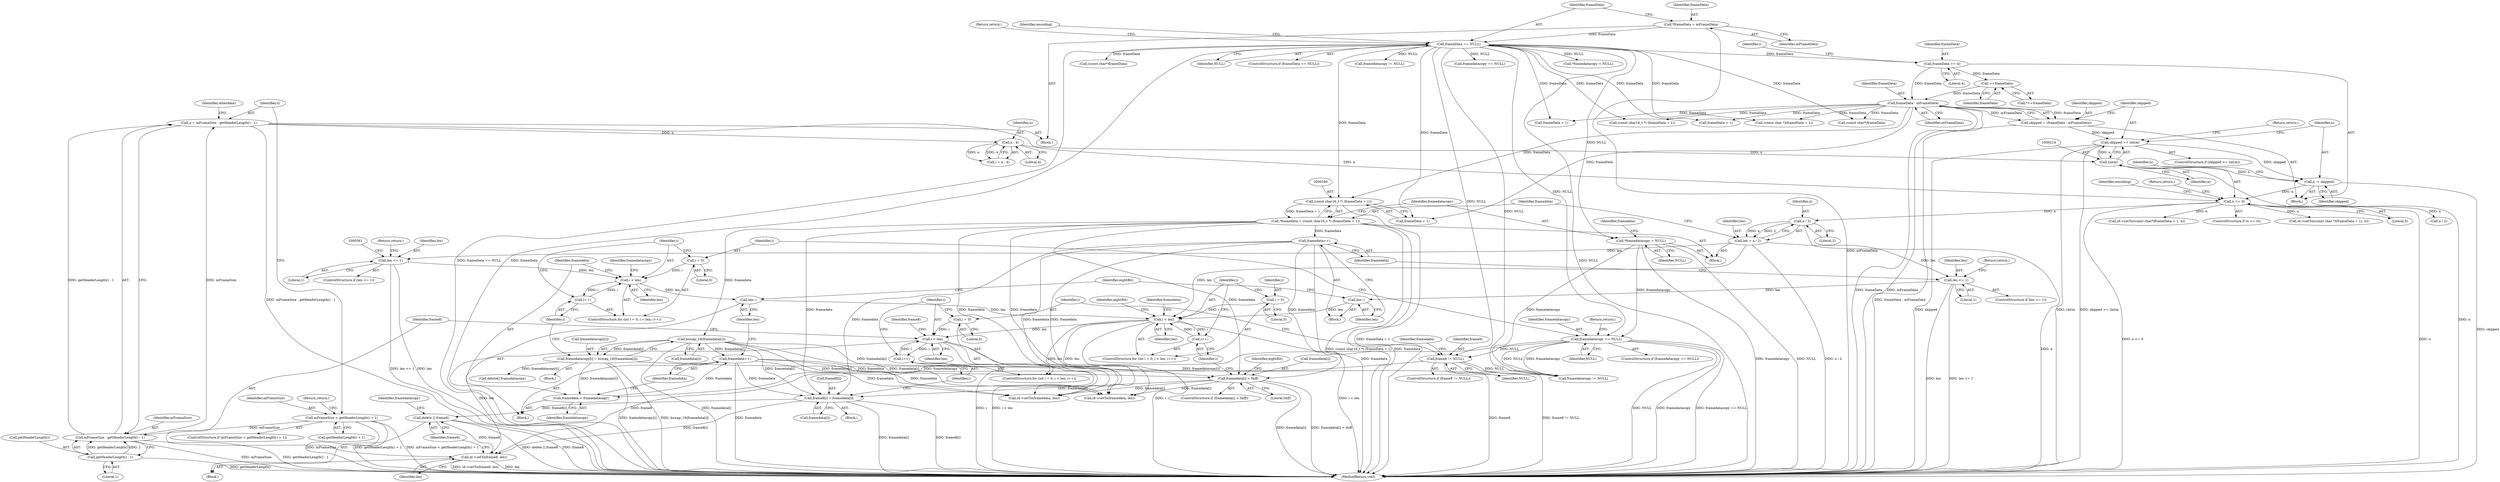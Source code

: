 digraph "0_Android_6d0249be2275fd4086783f259f4e2c54722a7c55_0@API" {
"1000474" [label="(Call,delete [] frame8)"];
"1000464" [label="(Call,frame8[i] = framedata[i])"];
"1000393" [label="(Call,framedata++)"];
"1000386" [label="(Call,bswap_16(framedata[i]))"];
"1000337" [label="(Call,*framedata = (const char16_t *) (frameData + 1))"];
"1000339" [label="(Call,(const char16_t *) (frameData + 1))"];
"1000116" [label="(Call,frameData == NULL)"];
"1000112" [label="(Call,*frameData = mFrameData)"];
"1000207" [label="(Call,frameData - mFrameData)"];
"1000184" [label="(Call,frameData += 4)"];
"1000201" [label="(Call,++frameData)"];
"1000390" [label="(Call,framedata = framedatacopy)"];
"1000382" [label="(Call,framedatacopy[i] = bswap_16(framedata[i]))"];
"1000366" [label="(Call,framedatacopy == NULL)"];
"1000345" [label="(Call,*framedatacopy = NULL)"];
"1000410" [label="(Call,framedata++)"];
"1000430" [label="(Call,framedata[i] > 0xff)"];
"1000471" [label="(Call,id->setTo(frame8, len))"];
"1000449" [label="(Call,frame8 != NULL)"];
"1000458" [label="(Call,i < len)"];
"1000461" [label="(Call,i++)"];
"1000455" [label="(Call,i = 0)"];
"1000423" [label="(Call,i < len)"];
"1000426" [label="(Call,i++)"];
"1000420" [label="(Call,i = 0)"];
"1000395" [label="(Call,len--)"];
"1000376" [label="(Call,i < len)"];
"1000379" [label="(Call,i++)"];
"1000373" [label="(Call,i = 0)"];
"1000355" [label="(Call,len <= 1)"];
"1000331" [label="(Call,len = n / 2)"];
"1000333" [label="(Call,n / 2)"];
"1000222" [label="(Call,n <= 0)"];
"1000218" [label="(Call,n -= skipped)"];
"1000211" [label="(Call,skipped >= (int)n)"];
"1000205" [label="(Call,skipped = (frameData - mFrameData))"];
"1000213" [label="(Call,(int)n)"];
"1000190" [label="(Call,n - 4)"];
"1000174" [label="(Call,n = mFrameSize - getHeaderLength() - 1)"];
"1000176" [label="(Call,mFrameSize - getHeaderLength() - 1)"];
"1000166" [label="(Call,mFrameSize < getHeaderLength() + 1)"];
"1000178" [label="(Call,getHeaderLength() - 1)"];
"1000412" [label="(Call,len--)"];
"1000405" [label="(Call,len <= 1)"];
"1000205" [label="(Call,skipped = (frameData - mFrameData))"];
"1000457" [label="(Literal,0)"];
"1000287" [label="(Call,framedatacopy == NULL)"];
"1000333" [label="(Call,n / 2)"];
"1000217" [label="(Return,return;)"];
"1000185" [label="(Identifier,frameData)"];
"1000351" [label="(Identifier,framedata)"];
"1000429" [label="(ControlStructure,if (framedata[i] > 0xff))"];
"1000387" [label="(Call,framedata[i])"];
"1000465" [label="(Call,frame8[i])"];
"1000373" [label="(Call,i = 0)"];
"1000345" [label="(Call,*framedatacopy = NULL)"];
"1000395" [label="(Call,len--)"];
"1000422" [label="(Literal,0)"];
"1000346" [label="(Identifier,framedatacopy)"];
"1000413" [label="(Identifier,len)"];
"1000461" [label="(Call,i++)"];
"1000218" [label="(Call,n -= skipped)"];
"1000108" [label="(Block,)"];
"1000463" [label="(Block,)"];
"1000354" [label="(ControlStructure,if (len <= 1))"];
"1000357" [label="(Literal,1)"];
"1000377" [label="(Identifier,i)"];
"1000219" [label="(Identifier,n)"];
"1000186" [label="(Literal,4)"];
"1000374" [label="(Identifier,i)"];
"1000410" [label="(Call,framedata++)"];
"1000334" [label="(Identifier,n)"];
"1000177" [label="(Identifier,mFrameSize)"];
"1000404" [label="(ControlStructure,if (len <= 1))"];
"1000425" [label="(Identifier,len)"];
"1000478" [label="(Call,id->setTo(framedata, len))"];
"1000248" [label="(Call,frameData + 1)"];
"1000329" [label="(Block,)"];
"1000386" [label="(Call,bswap_16(framedata[i]))"];
"1000207" [label="(Call,frameData - mFrameData)"];
"1000392" [label="(Identifier,framedatacopy)"];
"1000384" [label="(Identifier,framedatacopy)"];
"1000114" [label="(Identifier,mFrameData)"];
"1000420" [label="(Call,i = 0)"];
"1000273" [label="(Call,*framedatacopy = NULL)"];
"1000407" [label="(Literal,1)"];
"1000375" [label="(Literal,0)"];
"1000191" [label="(Identifier,n)"];
"1000167" [label="(Identifier,mFrameSize)"];
"1000423" [label="(Call,i < len)"];
"1000488" [label="(Identifier,framedatacopy)"];
"1000172" [label="(Return,return;)"];
"1000464" [label="(Call,frame8[i] = framedata[i])"];
"1000458" [label="(Call,i < len)"];
"1000368" [label="(Identifier,NULL)"];
"1000371" [label="(ControlStructure,for (int i = 0; i < len; i++))"];
"1000190" [label="(Call,n - 4)"];
"1000451" [label="(Identifier,NULL)"];
"1000176" [label="(Call,mFrameSize - getHeaderLength() - 1)"];
"1000182" [label="(Identifier,otherdata)"];
"1000390" [label="(Call,framedata = framedatacopy)"];
"1000466" [label="(Identifier,frame8)"];
"1000441" [label="(Identifier,eightBit)"];
"1000367" [label="(Identifier,framedatacopy)"];
"1000491" [label="(Call,delete[] framedatacopy)"];
"1000211" [label="(Call,skipped >= (int)n)"];
"1000113" [label="(Identifier,frameData)"];
"1000120" [label="(Return,return;)"];
"1000432" [label="(Identifier,framedata)"];
"1000493" [label="(MethodReturn,void)"];
"1000366" [label="(Call,framedatacopy == NULL)"];
"1000353" [label="(Block,)"];
"1000437" [label="(Identifier,eightBit)"];
"1000200" [label="(Call,*++frameData)"];
"1000383" [label="(Call,framedatacopy[i])"];
"1000267" [label="(Call,(const char16_t *) (frameData + 1))"];
"1000337" [label="(Call,*framedata = (const char16_t *) (frameData + 1))"];
"1000462" [label="(Identifier,i)"];
"1000160" [label="(Call,(const char*)frameData)"];
"1000382" [label="(Call,framedatacopy[i] = bswap_16(framedata[i]))"];
"1000232" [label="(Call,id->setTo((const char*)frameData + 1, n))"];
"1000222" [label="(Call,n <= 0)"];
"1000221" [label="(ControlStructure,if (n <= 0))"];
"1000165" [label="(ControlStructure,if (mFrameSize < getHeaderLength() + 1))"];
"1000341" [label="(Call,frameData + 1)"];
"1000370" [label="(Return,return;)"];
"1000359" [label="(Return,return;)"];
"1000456" [label="(Identifier,i)"];
"1000393" [label="(Call,framedata++)"];
"1000431" [label="(Call,framedata[i])"];
"1000474" [label="(Call,delete [] frame8)"];
"1000376" [label="(Call,i < len)"];
"1000430" [label="(Call,framedata[i] > 0xff)"];
"1000188" [label="(Call,i = n - 4)"];
"1000339" [label="(Call,(const char16_t *) (frameData + 1))"];
"1000168" [label="(Call,getHeaderLength() + 1)"];
"1000479" [label="(Identifier,framedata)"];
"1000379" [label="(Call,i++)"];
"1000234" [label="(Call,(const char*)frameData)"];
"1000416" [label="(Identifier,eightBit)"];
"1000226" [label="(Return,return;)"];
"1000206" [label="(Identifier,skipped)"];
"1000192" [label="(Literal,4)"];
"1000471" [label="(Call,id->setTo(frame8, len))"];
"1000209" [label="(Identifier,mFrameData)"];
"1000427" [label="(Identifier,i)"];
"1000411" [label="(Identifier,framedata)"];
"1000180" [label="(Literal,1)"];
"1000335" [label="(Literal,2)"];
"1000449" [label="(Call,frame8 != NULL)"];
"1000116" [label="(Call,frameData == NULL)"];
"1000424" [label="(Identifier,i)"];
"1000356" [label="(Identifier,len)"];
"1000381" [label="(Block,)"];
"1000118" [label="(Identifier,NULL)"];
"1000412" [label="(Call,len--)"];
"1000455" [label="(Call,i = 0)"];
"1000115" [label="(ControlStructure,if (frameData == NULL))"];
"1000215" [label="(Identifier,n)"];
"1000338" [label="(Identifier,framedata)"];
"1000347" [label="(Identifier,NULL)"];
"1000468" [label="(Call,framedata[i])"];
"1000210" [label="(ControlStructure,if (skipped >= (int)n))"];
"1000391" [label="(Identifier,framedata)"];
"1000421" [label="(Identifier,i)"];
"1000331" [label="(Call,len = n / 2)"];
"1000403" [label="(Block,)"];
"1000434" [label="(Literal,0xff)"];
"1000418" [label="(ControlStructure,for (int i = 0; i < len; i++))"];
"1000459" [label="(Identifier,i)"];
"1000201" [label="(Call,++frameData)"];
"1000220" [label="(Identifier,skipped)"];
"1000189" [label="(Identifier,i)"];
"1000269" [label="(Call,frameData + 1)"];
"1000448" [label="(ControlStructure,if (frame8 != NULL))"];
"1000246" [label="(Call,(const char *)(frameData + 1))"];
"1000245" [label="(Call,id->setTo((const char *)(frameData + 1), n))"];
"1000450" [label="(Identifier,frame8)"];
"1000112" [label="(Call,*frameData = mFrameData)"];
"1000380" [label="(Identifier,i)"];
"1000208" [label="(Identifier,frameData)"];
"1000261" [label="(Call,n / 2)"];
"1000117" [label="(Identifier,frameData)"];
"1000318" [label="(Call,framedatacopy != NULL)"];
"1000229" [label="(Identifier,encoding)"];
"1000365" [label="(ControlStructure,if (framedatacopy == NULL))"];
"1000175" [label="(Identifier,n)"];
"1000426" [label="(Call,i++)"];
"1000179" [label="(Call,getHeaderLength())"];
"1000475" [label="(Identifier,frame8)"];
"1000394" [label="(Identifier,framedata)"];
"1000409" [label="(Return,return;)"];
"1000224" [label="(Literal,0)"];
"1000174" [label="(Call,n = mFrameSize - getHeaderLength() - 1)"];
"1000483" [label="(Call,id->setTo(framedata, len))"];
"1000472" [label="(Identifier,frame8)"];
"1000453" [label="(ControlStructure,for (int i = 0; i < len; i++))"];
"1000166" [label="(Call,mFrameSize < getHeaderLength() + 1)"];
"1000202" [label="(Identifier,frameData)"];
"1000355" [label="(Call,len <= 1)"];
"1000406" [label="(Identifier,len)"];
"1000178" [label="(Call,getHeaderLength() - 1)"];
"1000378" [label="(Identifier,len)"];
"1000213" [label="(Call,(int)n)"];
"1000405" [label="(Call,len <= 1)"];
"1000473" [label="(Identifier,len)"];
"1000396" [label="(Identifier,len)"];
"1000212" [label="(Identifier,skipped)"];
"1000487" [label="(Call,framedatacopy != NULL)"];
"1000460" [label="(Identifier,len)"];
"1000332" [label="(Identifier,len)"];
"1000123" [label="(Identifier,encoding)"];
"1000184" [label="(Call,frameData += 4)"];
"1000223" [label="(Identifier,n)"];
"1000183" [label="(Block,)"];
"1000452" [label="(Block,)"];
"1000474" -> "1000452"  [label="AST: "];
"1000474" -> "1000475"  [label="CFG: "];
"1000475" -> "1000474"  [label="AST: "];
"1000488" -> "1000474"  [label="CFG: "];
"1000474" -> "1000493"  [label="DDG: delete [] frame8"];
"1000474" -> "1000493"  [label="DDG: frame8"];
"1000464" -> "1000474"  [label="DDG: frame8[i]"];
"1000471" -> "1000474"  [label="DDG: frame8"];
"1000464" -> "1000463"  [label="AST: "];
"1000464" -> "1000468"  [label="CFG: "];
"1000465" -> "1000464"  [label="AST: "];
"1000468" -> "1000464"  [label="AST: "];
"1000462" -> "1000464"  [label="CFG: "];
"1000464" -> "1000493"  [label="DDG: frame8[i]"];
"1000464" -> "1000493"  [label="DDG: framedata[i]"];
"1000393" -> "1000464"  [label="DDG: framedata"];
"1000410" -> "1000464"  [label="DDG: framedata"];
"1000337" -> "1000464"  [label="DDG: framedata"];
"1000386" -> "1000464"  [label="DDG: framedata[i]"];
"1000430" -> "1000464"  [label="DDG: framedata[i]"];
"1000464" -> "1000471"  [label="DDG: frame8[i]"];
"1000393" -> "1000353"  [label="AST: "];
"1000393" -> "1000394"  [label="CFG: "];
"1000394" -> "1000393"  [label="AST: "];
"1000396" -> "1000393"  [label="CFG: "];
"1000393" -> "1000493"  [label="DDG: framedata"];
"1000386" -> "1000393"  [label="DDG: framedata[i]"];
"1000390" -> "1000393"  [label="DDG: framedata"];
"1000393" -> "1000430"  [label="DDG: framedata"];
"1000393" -> "1000478"  [label="DDG: framedata"];
"1000393" -> "1000483"  [label="DDG: framedata"];
"1000386" -> "1000382"  [label="AST: "];
"1000386" -> "1000387"  [label="CFG: "];
"1000387" -> "1000386"  [label="AST: "];
"1000382" -> "1000386"  [label="CFG: "];
"1000386" -> "1000493"  [label="DDG: framedata[i]"];
"1000386" -> "1000382"  [label="DDG: framedata[i]"];
"1000337" -> "1000386"  [label="DDG: framedata"];
"1000386" -> "1000430"  [label="DDG: framedata[i]"];
"1000386" -> "1000478"  [label="DDG: framedata[i]"];
"1000386" -> "1000483"  [label="DDG: framedata[i]"];
"1000337" -> "1000329"  [label="AST: "];
"1000337" -> "1000339"  [label="CFG: "];
"1000338" -> "1000337"  [label="AST: "];
"1000339" -> "1000337"  [label="AST: "];
"1000346" -> "1000337"  [label="CFG: "];
"1000337" -> "1000493"  [label="DDG: (const char16_t *) (frameData + 1)"];
"1000337" -> "1000493"  [label="DDG: framedata"];
"1000339" -> "1000337"  [label="DDG: frameData + 1"];
"1000337" -> "1000410"  [label="DDG: framedata"];
"1000337" -> "1000430"  [label="DDG: framedata"];
"1000337" -> "1000478"  [label="DDG: framedata"];
"1000337" -> "1000483"  [label="DDG: framedata"];
"1000339" -> "1000341"  [label="CFG: "];
"1000340" -> "1000339"  [label="AST: "];
"1000341" -> "1000339"  [label="AST: "];
"1000339" -> "1000493"  [label="DDG: frameData + 1"];
"1000116" -> "1000339"  [label="DDG: frameData"];
"1000207" -> "1000339"  [label="DDG: frameData"];
"1000116" -> "1000115"  [label="AST: "];
"1000116" -> "1000118"  [label="CFG: "];
"1000117" -> "1000116"  [label="AST: "];
"1000118" -> "1000116"  [label="AST: "];
"1000120" -> "1000116"  [label="CFG: "];
"1000123" -> "1000116"  [label="CFG: "];
"1000116" -> "1000493"  [label="DDG: frameData"];
"1000116" -> "1000493"  [label="DDG: NULL"];
"1000116" -> "1000493"  [label="DDG: frameData == NULL"];
"1000112" -> "1000116"  [label="DDG: frameData"];
"1000116" -> "1000160"  [label="DDG: frameData"];
"1000116" -> "1000184"  [label="DDG: frameData"];
"1000116" -> "1000234"  [label="DDG: frameData"];
"1000116" -> "1000246"  [label="DDG: frameData"];
"1000116" -> "1000248"  [label="DDG: frameData"];
"1000116" -> "1000267"  [label="DDG: frameData"];
"1000116" -> "1000269"  [label="DDG: frameData"];
"1000116" -> "1000273"  [label="DDG: NULL"];
"1000116" -> "1000287"  [label="DDG: NULL"];
"1000116" -> "1000318"  [label="DDG: NULL"];
"1000116" -> "1000341"  [label="DDG: frameData"];
"1000116" -> "1000345"  [label="DDG: NULL"];
"1000116" -> "1000366"  [label="DDG: NULL"];
"1000116" -> "1000449"  [label="DDG: NULL"];
"1000116" -> "1000487"  [label="DDG: NULL"];
"1000112" -> "1000108"  [label="AST: "];
"1000112" -> "1000114"  [label="CFG: "];
"1000113" -> "1000112"  [label="AST: "];
"1000114" -> "1000112"  [label="AST: "];
"1000117" -> "1000112"  [label="CFG: "];
"1000112" -> "1000493"  [label="DDG: mFrameData"];
"1000207" -> "1000205"  [label="AST: "];
"1000207" -> "1000209"  [label="CFG: "];
"1000208" -> "1000207"  [label="AST: "];
"1000209" -> "1000207"  [label="AST: "];
"1000205" -> "1000207"  [label="CFG: "];
"1000207" -> "1000493"  [label="DDG: mFrameData"];
"1000207" -> "1000493"  [label="DDG: frameData"];
"1000207" -> "1000205"  [label="DDG: frameData"];
"1000207" -> "1000205"  [label="DDG: mFrameData"];
"1000184" -> "1000207"  [label="DDG: frameData"];
"1000201" -> "1000207"  [label="DDG: frameData"];
"1000207" -> "1000234"  [label="DDG: frameData"];
"1000207" -> "1000246"  [label="DDG: frameData"];
"1000207" -> "1000248"  [label="DDG: frameData"];
"1000207" -> "1000267"  [label="DDG: frameData"];
"1000207" -> "1000269"  [label="DDG: frameData"];
"1000207" -> "1000341"  [label="DDG: frameData"];
"1000184" -> "1000183"  [label="AST: "];
"1000184" -> "1000186"  [label="CFG: "];
"1000185" -> "1000184"  [label="AST: "];
"1000186" -> "1000184"  [label="AST: "];
"1000189" -> "1000184"  [label="CFG: "];
"1000184" -> "1000201"  [label="DDG: frameData"];
"1000201" -> "1000200"  [label="AST: "];
"1000201" -> "1000202"  [label="CFG: "];
"1000202" -> "1000201"  [label="AST: "];
"1000200" -> "1000201"  [label="CFG: "];
"1000390" -> "1000353"  [label="AST: "];
"1000390" -> "1000392"  [label="CFG: "];
"1000391" -> "1000390"  [label="AST: "];
"1000392" -> "1000390"  [label="AST: "];
"1000394" -> "1000390"  [label="CFG: "];
"1000382" -> "1000390"  [label="DDG: framedatacopy[i]"];
"1000366" -> "1000390"  [label="DDG: framedatacopy"];
"1000382" -> "1000381"  [label="AST: "];
"1000383" -> "1000382"  [label="AST: "];
"1000380" -> "1000382"  [label="CFG: "];
"1000382" -> "1000493"  [label="DDG: framedatacopy[i]"];
"1000382" -> "1000493"  [label="DDG: bswap_16(framedata[i])"];
"1000382" -> "1000487"  [label="DDG: framedatacopy[i]"];
"1000382" -> "1000491"  [label="DDG: framedatacopy[i]"];
"1000366" -> "1000365"  [label="AST: "];
"1000366" -> "1000368"  [label="CFG: "];
"1000367" -> "1000366"  [label="AST: "];
"1000368" -> "1000366"  [label="AST: "];
"1000370" -> "1000366"  [label="CFG: "];
"1000374" -> "1000366"  [label="CFG: "];
"1000366" -> "1000493"  [label="DDG: NULL"];
"1000366" -> "1000493"  [label="DDG: framedatacopy"];
"1000366" -> "1000493"  [label="DDG: framedatacopy == NULL"];
"1000345" -> "1000366"  [label="DDG: framedatacopy"];
"1000366" -> "1000449"  [label="DDG: NULL"];
"1000366" -> "1000487"  [label="DDG: framedatacopy"];
"1000366" -> "1000487"  [label="DDG: NULL"];
"1000345" -> "1000329"  [label="AST: "];
"1000345" -> "1000347"  [label="CFG: "];
"1000346" -> "1000345"  [label="AST: "];
"1000347" -> "1000345"  [label="AST: "];
"1000351" -> "1000345"  [label="CFG: "];
"1000345" -> "1000493"  [label="DDG: NULL"];
"1000345" -> "1000493"  [label="DDG: framedatacopy"];
"1000345" -> "1000487"  [label="DDG: framedatacopy"];
"1000410" -> "1000403"  [label="AST: "];
"1000410" -> "1000411"  [label="CFG: "];
"1000411" -> "1000410"  [label="AST: "];
"1000413" -> "1000410"  [label="CFG: "];
"1000410" -> "1000493"  [label="DDG: framedata"];
"1000410" -> "1000430"  [label="DDG: framedata"];
"1000410" -> "1000478"  [label="DDG: framedata"];
"1000410" -> "1000483"  [label="DDG: framedata"];
"1000430" -> "1000429"  [label="AST: "];
"1000430" -> "1000434"  [label="CFG: "];
"1000431" -> "1000430"  [label="AST: "];
"1000434" -> "1000430"  [label="AST: "];
"1000437" -> "1000430"  [label="CFG: "];
"1000427" -> "1000430"  [label="CFG: "];
"1000430" -> "1000493"  [label="DDG: framedata[i]"];
"1000430" -> "1000493"  [label="DDG: framedata[i] > 0xff"];
"1000430" -> "1000478"  [label="DDG: framedata[i]"];
"1000430" -> "1000483"  [label="DDG: framedata[i]"];
"1000471" -> "1000452"  [label="AST: "];
"1000471" -> "1000473"  [label="CFG: "];
"1000472" -> "1000471"  [label="AST: "];
"1000473" -> "1000471"  [label="AST: "];
"1000475" -> "1000471"  [label="CFG: "];
"1000471" -> "1000493"  [label="DDG: len"];
"1000471" -> "1000493"  [label="DDG: id->setTo(frame8, len)"];
"1000449" -> "1000471"  [label="DDG: frame8"];
"1000458" -> "1000471"  [label="DDG: len"];
"1000449" -> "1000448"  [label="AST: "];
"1000449" -> "1000451"  [label="CFG: "];
"1000450" -> "1000449"  [label="AST: "];
"1000451" -> "1000449"  [label="AST: "];
"1000456" -> "1000449"  [label="CFG: "];
"1000479" -> "1000449"  [label="CFG: "];
"1000449" -> "1000493"  [label="DDG: frame8"];
"1000449" -> "1000493"  [label="DDG: frame8 != NULL"];
"1000449" -> "1000487"  [label="DDG: NULL"];
"1000458" -> "1000453"  [label="AST: "];
"1000458" -> "1000460"  [label="CFG: "];
"1000459" -> "1000458"  [label="AST: "];
"1000460" -> "1000458"  [label="AST: "];
"1000466" -> "1000458"  [label="CFG: "];
"1000472" -> "1000458"  [label="CFG: "];
"1000458" -> "1000493"  [label="DDG: i"];
"1000458" -> "1000493"  [label="DDG: i < len"];
"1000461" -> "1000458"  [label="DDG: i"];
"1000455" -> "1000458"  [label="DDG: i"];
"1000423" -> "1000458"  [label="DDG: len"];
"1000458" -> "1000461"  [label="DDG: i"];
"1000461" -> "1000453"  [label="AST: "];
"1000461" -> "1000462"  [label="CFG: "];
"1000462" -> "1000461"  [label="AST: "];
"1000459" -> "1000461"  [label="CFG: "];
"1000455" -> "1000453"  [label="AST: "];
"1000455" -> "1000457"  [label="CFG: "];
"1000456" -> "1000455"  [label="AST: "];
"1000457" -> "1000455"  [label="AST: "];
"1000459" -> "1000455"  [label="CFG: "];
"1000423" -> "1000418"  [label="AST: "];
"1000423" -> "1000425"  [label="CFG: "];
"1000424" -> "1000423"  [label="AST: "];
"1000425" -> "1000423"  [label="AST: "];
"1000432" -> "1000423"  [label="CFG: "];
"1000441" -> "1000423"  [label="CFG: "];
"1000423" -> "1000493"  [label="DDG: i < len"];
"1000423" -> "1000493"  [label="DDG: i"];
"1000426" -> "1000423"  [label="DDG: i"];
"1000420" -> "1000423"  [label="DDG: i"];
"1000395" -> "1000423"  [label="DDG: len"];
"1000331" -> "1000423"  [label="DDG: len"];
"1000412" -> "1000423"  [label="DDG: len"];
"1000423" -> "1000426"  [label="DDG: i"];
"1000423" -> "1000478"  [label="DDG: len"];
"1000423" -> "1000483"  [label="DDG: len"];
"1000426" -> "1000418"  [label="AST: "];
"1000426" -> "1000427"  [label="CFG: "];
"1000427" -> "1000426"  [label="AST: "];
"1000424" -> "1000426"  [label="CFG: "];
"1000420" -> "1000418"  [label="AST: "];
"1000420" -> "1000422"  [label="CFG: "];
"1000421" -> "1000420"  [label="AST: "];
"1000422" -> "1000420"  [label="AST: "];
"1000424" -> "1000420"  [label="CFG: "];
"1000395" -> "1000353"  [label="AST: "];
"1000395" -> "1000396"  [label="CFG: "];
"1000396" -> "1000395"  [label="AST: "];
"1000416" -> "1000395"  [label="CFG: "];
"1000376" -> "1000395"  [label="DDG: len"];
"1000376" -> "1000371"  [label="AST: "];
"1000376" -> "1000378"  [label="CFG: "];
"1000377" -> "1000376"  [label="AST: "];
"1000378" -> "1000376"  [label="AST: "];
"1000384" -> "1000376"  [label="CFG: "];
"1000391" -> "1000376"  [label="CFG: "];
"1000379" -> "1000376"  [label="DDG: i"];
"1000373" -> "1000376"  [label="DDG: i"];
"1000355" -> "1000376"  [label="DDG: len"];
"1000376" -> "1000379"  [label="DDG: i"];
"1000379" -> "1000371"  [label="AST: "];
"1000379" -> "1000380"  [label="CFG: "];
"1000380" -> "1000379"  [label="AST: "];
"1000377" -> "1000379"  [label="CFG: "];
"1000373" -> "1000371"  [label="AST: "];
"1000373" -> "1000375"  [label="CFG: "];
"1000374" -> "1000373"  [label="AST: "];
"1000375" -> "1000373"  [label="AST: "];
"1000377" -> "1000373"  [label="CFG: "];
"1000355" -> "1000354"  [label="AST: "];
"1000355" -> "1000357"  [label="CFG: "];
"1000356" -> "1000355"  [label="AST: "];
"1000357" -> "1000355"  [label="AST: "];
"1000359" -> "1000355"  [label="CFG: "];
"1000361" -> "1000355"  [label="CFG: "];
"1000355" -> "1000493"  [label="DDG: len"];
"1000355" -> "1000493"  [label="DDG: len <= 1"];
"1000331" -> "1000355"  [label="DDG: len"];
"1000331" -> "1000329"  [label="AST: "];
"1000331" -> "1000333"  [label="CFG: "];
"1000332" -> "1000331"  [label="AST: "];
"1000333" -> "1000331"  [label="AST: "];
"1000338" -> "1000331"  [label="CFG: "];
"1000331" -> "1000493"  [label="DDG: n / 2"];
"1000333" -> "1000331"  [label="DDG: n"];
"1000333" -> "1000331"  [label="DDG: 2"];
"1000331" -> "1000405"  [label="DDG: len"];
"1000333" -> "1000335"  [label="CFG: "];
"1000334" -> "1000333"  [label="AST: "];
"1000335" -> "1000333"  [label="AST: "];
"1000333" -> "1000493"  [label="DDG: n"];
"1000222" -> "1000333"  [label="DDG: n"];
"1000222" -> "1000221"  [label="AST: "];
"1000222" -> "1000224"  [label="CFG: "];
"1000223" -> "1000222"  [label="AST: "];
"1000224" -> "1000222"  [label="AST: "];
"1000226" -> "1000222"  [label="CFG: "];
"1000229" -> "1000222"  [label="CFG: "];
"1000222" -> "1000493"  [label="DDG: n"];
"1000222" -> "1000493"  [label="DDG: n <= 0"];
"1000218" -> "1000222"  [label="DDG: n"];
"1000174" -> "1000222"  [label="DDG: n"];
"1000222" -> "1000232"  [label="DDG: n"];
"1000222" -> "1000245"  [label="DDG: n"];
"1000222" -> "1000261"  [label="DDG: n"];
"1000218" -> "1000183"  [label="AST: "];
"1000218" -> "1000220"  [label="CFG: "];
"1000219" -> "1000218"  [label="AST: "];
"1000220" -> "1000218"  [label="AST: "];
"1000223" -> "1000218"  [label="CFG: "];
"1000218" -> "1000493"  [label="DDG: skipped"];
"1000211" -> "1000218"  [label="DDG: skipped"];
"1000213" -> "1000218"  [label="DDG: n"];
"1000211" -> "1000210"  [label="AST: "];
"1000211" -> "1000213"  [label="CFG: "];
"1000212" -> "1000211"  [label="AST: "];
"1000213" -> "1000211"  [label="AST: "];
"1000217" -> "1000211"  [label="CFG: "];
"1000219" -> "1000211"  [label="CFG: "];
"1000211" -> "1000493"  [label="DDG: skipped"];
"1000211" -> "1000493"  [label="DDG: (int)n"];
"1000211" -> "1000493"  [label="DDG: skipped >= (int)n"];
"1000205" -> "1000211"  [label="DDG: skipped"];
"1000213" -> "1000211"  [label="DDG: n"];
"1000205" -> "1000183"  [label="AST: "];
"1000206" -> "1000205"  [label="AST: "];
"1000212" -> "1000205"  [label="CFG: "];
"1000205" -> "1000493"  [label="DDG: frameData - mFrameData"];
"1000213" -> "1000215"  [label="CFG: "];
"1000214" -> "1000213"  [label="AST: "];
"1000215" -> "1000213"  [label="AST: "];
"1000213" -> "1000493"  [label="DDG: n"];
"1000190" -> "1000213"  [label="DDG: n"];
"1000190" -> "1000188"  [label="AST: "];
"1000190" -> "1000192"  [label="CFG: "];
"1000191" -> "1000190"  [label="AST: "];
"1000192" -> "1000190"  [label="AST: "];
"1000188" -> "1000190"  [label="CFG: "];
"1000190" -> "1000188"  [label="DDG: n"];
"1000190" -> "1000188"  [label="DDG: 4"];
"1000174" -> "1000190"  [label="DDG: n"];
"1000174" -> "1000108"  [label="AST: "];
"1000174" -> "1000176"  [label="CFG: "];
"1000175" -> "1000174"  [label="AST: "];
"1000176" -> "1000174"  [label="AST: "];
"1000182" -> "1000174"  [label="CFG: "];
"1000174" -> "1000493"  [label="DDG: mFrameSize - getHeaderLength() - 1"];
"1000176" -> "1000174"  [label="DDG: mFrameSize"];
"1000176" -> "1000174"  [label="DDG: getHeaderLength() - 1"];
"1000176" -> "1000178"  [label="CFG: "];
"1000177" -> "1000176"  [label="AST: "];
"1000178" -> "1000176"  [label="AST: "];
"1000176" -> "1000493"  [label="DDG: getHeaderLength() - 1"];
"1000176" -> "1000493"  [label="DDG: mFrameSize"];
"1000166" -> "1000176"  [label="DDG: mFrameSize"];
"1000178" -> "1000176"  [label="DDG: getHeaderLength()"];
"1000178" -> "1000176"  [label="DDG: 1"];
"1000166" -> "1000165"  [label="AST: "];
"1000166" -> "1000168"  [label="CFG: "];
"1000167" -> "1000166"  [label="AST: "];
"1000168" -> "1000166"  [label="AST: "];
"1000172" -> "1000166"  [label="CFG: "];
"1000175" -> "1000166"  [label="CFG: "];
"1000166" -> "1000493"  [label="DDG: getHeaderLength() + 1"];
"1000166" -> "1000493"  [label="DDG: mFrameSize < getHeaderLength() + 1"];
"1000166" -> "1000493"  [label="DDG: mFrameSize"];
"1000178" -> "1000180"  [label="CFG: "];
"1000179" -> "1000178"  [label="AST: "];
"1000180" -> "1000178"  [label="AST: "];
"1000178" -> "1000493"  [label="DDG: getHeaderLength()"];
"1000412" -> "1000403"  [label="AST: "];
"1000412" -> "1000413"  [label="CFG: "];
"1000413" -> "1000412"  [label="AST: "];
"1000416" -> "1000412"  [label="CFG: "];
"1000405" -> "1000412"  [label="DDG: len"];
"1000405" -> "1000404"  [label="AST: "];
"1000405" -> "1000407"  [label="CFG: "];
"1000406" -> "1000405"  [label="AST: "];
"1000407" -> "1000405"  [label="AST: "];
"1000409" -> "1000405"  [label="CFG: "];
"1000411" -> "1000405"  [label="CFG: "];
"1000405" -> "1000493"  [label="DDG: len <= 1"];
"1000405" -> "1000493"  [label="DDG: len"];
}
